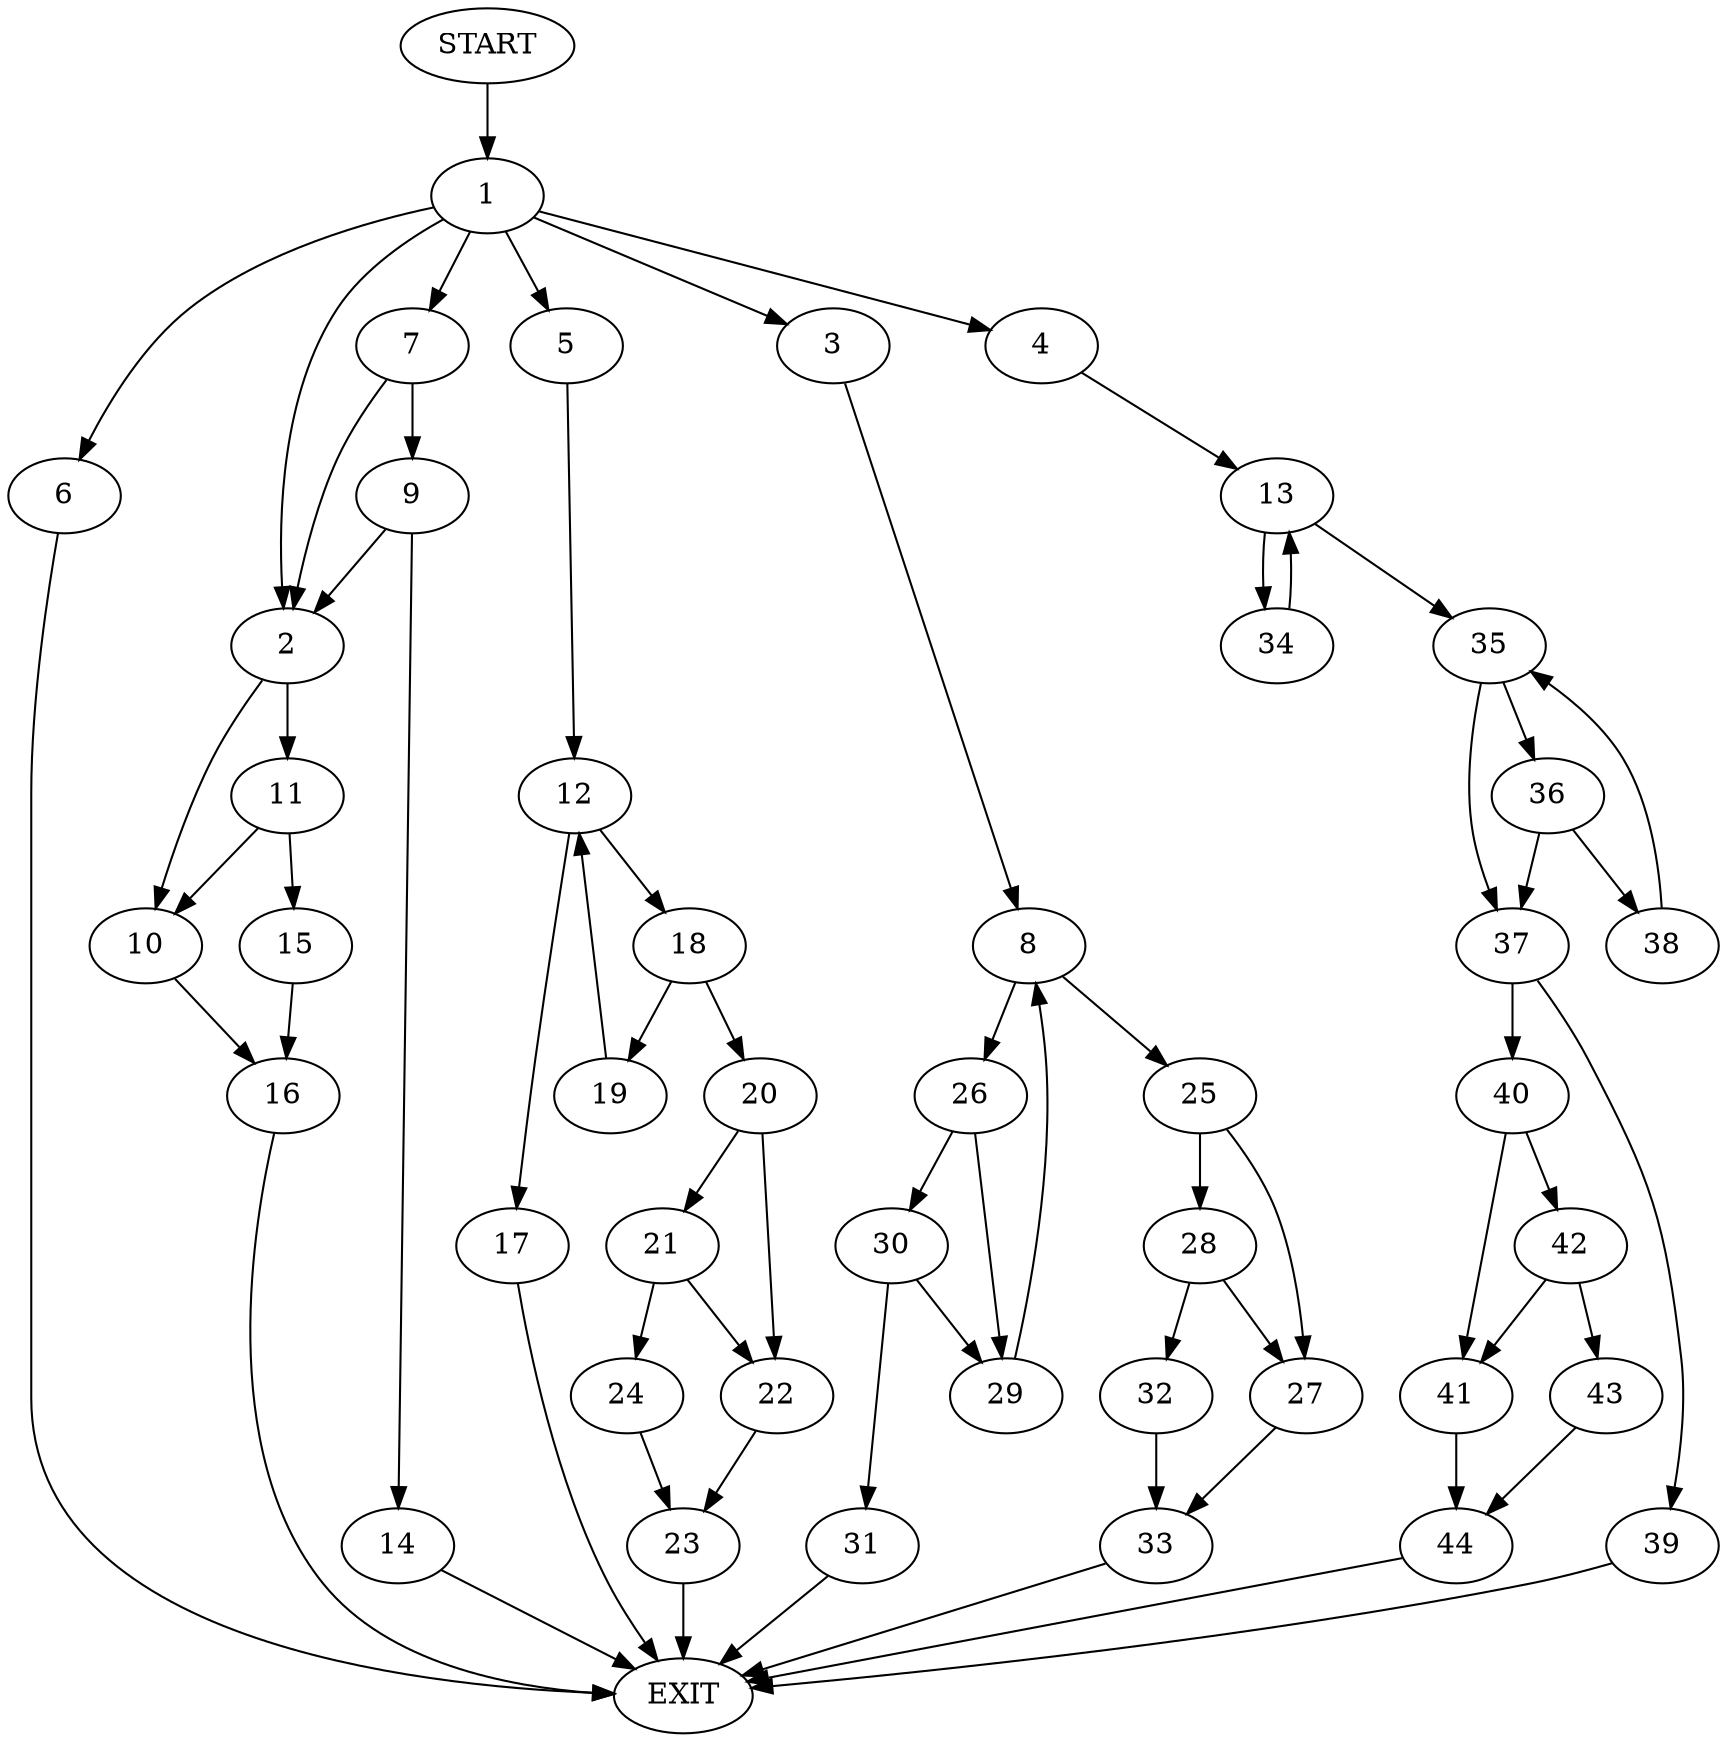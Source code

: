 digraph {
0 [label="START"]
45 [label="EXIT"]
0 -> 1
1 -> 2
1 -> 3
1 -> 4
1 -> 5
1 -> 6
1 -> 7
3 -> 8
6 -> 45
7 -> 2
7 -> 9
2 -> 10
2 -> 11
5 -> 12
4 -> 13
9 -> 2
9 -> 14
14 -> 45
11 -> 10
11 -> 15
10 -> 16
15 -> 16
16 -> 45
12 -> 17
12 -> 18
17 -> 45
18 -> 19
18 -> 20
20 -> 21
20 -> 22
19 -> 12
22 -> 23
21 -> 24
21 -> 22
24 -> 23
23 -> 45
8 -> 25
8 -> 26
25 -> 27
25 -> 28
26 -> 29
26 -> 30
30 -> 31
30 -> 29
29 -> 8
31 -> 45
28 -> 32
28 -> 27
27 -> 33
32 -> 33
33 -> 45
13 -> 34
13 -> 35
35 -> 36
35 -> 37
34 -> 13
36 -> 38
36 -> 37
37 -> 39
37 -> 40
38 -> 35
39 -> 45
40 -> 41
40 -> 42
42 -> 41
42 -> 43
41 -> 44
43 -> 44
44 -> 45
}
